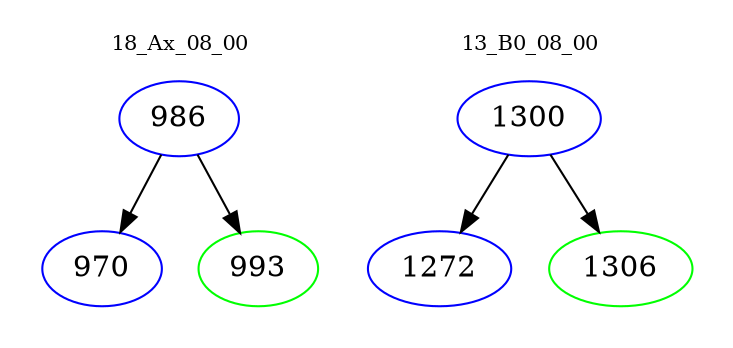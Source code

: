 digraph{
subgraph cluster_0 {
color = white
label = "18_Ax_08_00";
fontsize=10;
T0_986 [label="986", color="blue"]
T0_986 -> T0_970 [color="black"]
T0_970 [label="970", color="blue"]
T0_986 -> T0_993 [color="black"]
T0_993 [label="993", color="green"]
}
subgraph cluster_1 {
color = white
label = "13_B0_08_00";
fontsize=10;
T1_1300 [label="1300", color="blue"]
T1_1300 -> T1_1272 [color="black"]
T1_1272 [label="1272", color="blue"]
T1_1300 -> T1_1306 [color="black"]
T1_1306 [label="1306", color="green"]
}
}

